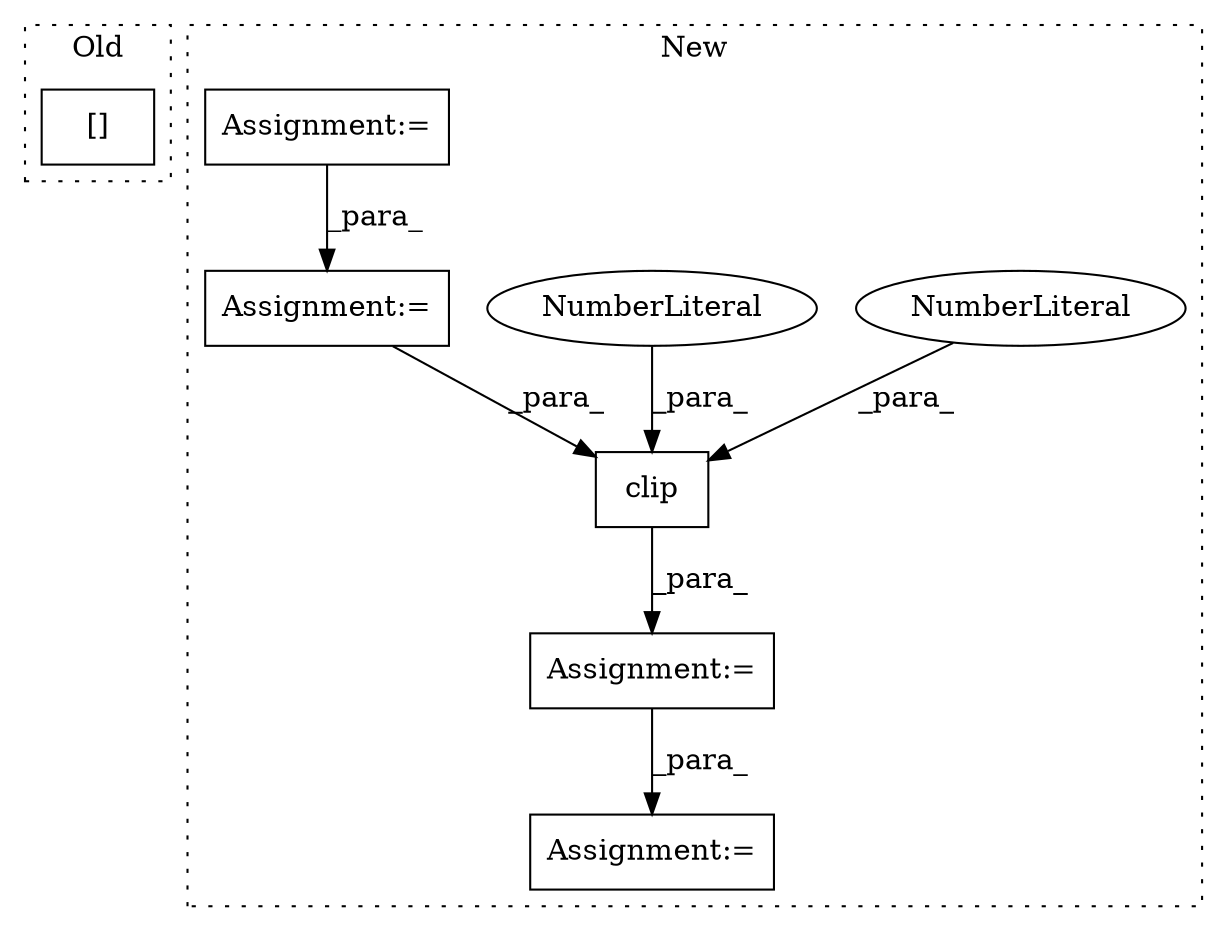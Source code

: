 digraph G {
subgraph cluster0 {
1 [label="[]" a="2" s="3879,3891" l="10,1" shape="box"];
label = "Old";
style="dotted";
}
subgraph cluster1 {
2 [label="clip" a="32" s="3080,3091" l="5,1" shape="box"];
3 [label="Assignment:=" a="7" s="3073" l="1" shape="box"];
4 [label="NumberLiteral" a="34" s="3090" l="1" shape="ellipse"];
5 [label="NumberLiteral" a="34" s="3088" l="1" shape="ellipse"];
6 [label="Assignment:=" a="7" s="2969" l="9" shape="box"];
7 [label="Assignment:=" a="7" s="3101" l="1" shape="box"];
8 [label="Assignment:=" a="7" s="2999" l="1" shape="box"];
label = "New";
style="dotted";
}
2 -> 3 [label="_para_"];
3 -> 7 [label="_para_"];
4 -> 2 [label="_para_"];
5 -> 2 [label="_para_"];
6 -> 8 [label="_para_"];
8 -> 2 [label="_para_"];
}